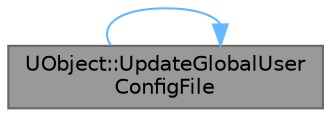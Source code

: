 digraph "UObject::UpdateGlobalUserConfigFile"
{
 // INTERACTIVE_SVG=YES
 // LATEX_PDF_SIZE
  bgcolor="transparent";
  edge [fontname=Helvetica,fontsize=10,labelfontname=Helvetica,labelfontsize=10];
  node [fontname=Helvetica,fontsize=10,shape=box,height=0.2,width=0.4];
  rankdir="LR";
  Node1 [id="Node000001",label="UObject::UpdateGlobalUser\lConfigFile",height=0.2,width=0.4,color="gray40", fillcolor="grey60", style="filled", fontcolor="black",tooltip="Saves just the section(s) for this class into the global user ini file for the class (with just the c..."];
  Node1 -> Node1 [id="edge1_Node000001_Node000001",color="steelblue1",style="solid",tooltip=" "];
}
